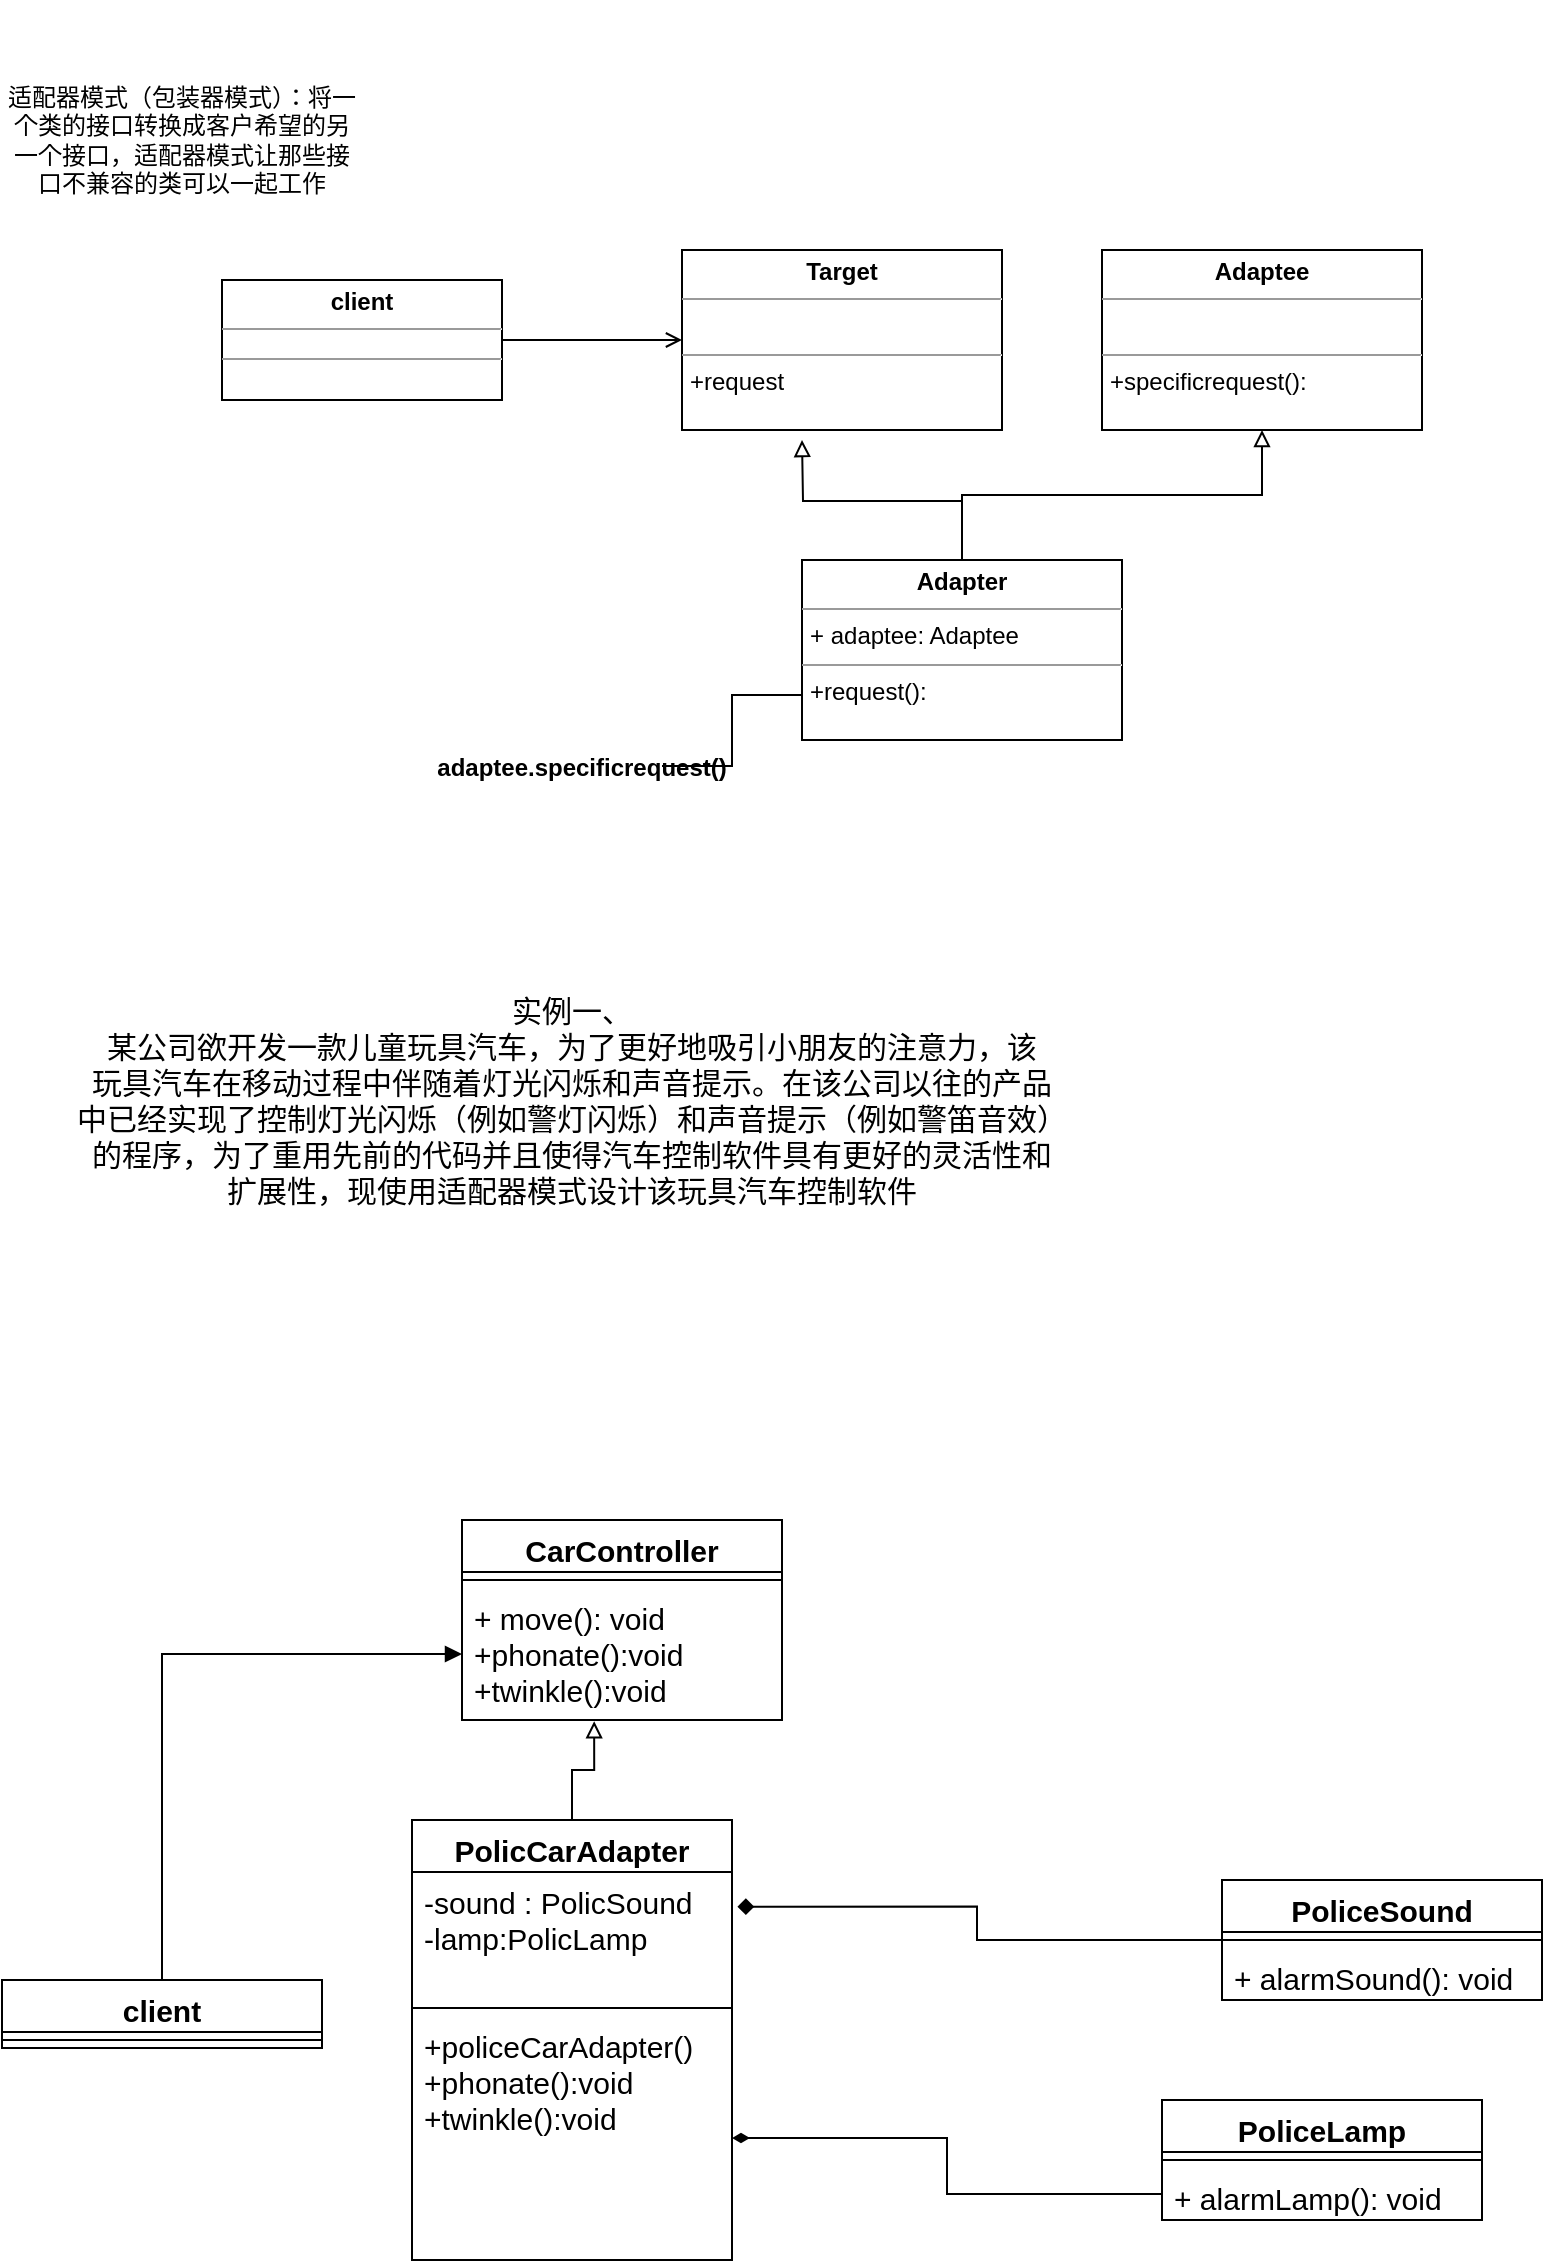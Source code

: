 <mxfile version="20.6.0" type="github">
  <diagram id="e-JogLh6bLFmt5J83hUR" name="第 1 页">
    <mxGraphModel dx="1303" dy="727" grid="1" gridSize="10" guides="1" tooltips="1" connect="1" arrows="1" fold="1" page="1" pageScale="1" pageWidth="827" pageHeight="1169" math="0" shadow="0">
      <root>
        <mxCell id="0" />
        <mxCell id="1" parent="0" />
        <mxCell id="k7GEWYjgGeArK8Uqiszh-1" value="适配器模式（包装器模式）：将一个类的接口转换成客户希望的另一个接口，适配器模式让那些接口不兼容的类可以一起工作" style="text;html=1;strokeColor=none;fillColor=none;align=center;verticalAlign=middle;whiteSpace=wrap;rounded=0;" vertex="1" parent="1">
          <mxGeometry x="30" y="20" width="180" height="140" as="geometry" />
        </mxCell>
        <mxCell id="k7GEWYjgGeArK8Uqiszh-71" value="" style="edgeStyle=orthogonalEdgeStyle;rounded=0;orthogonalLoop=1;jettySize=auto;html=1;endArrow=open;endFill=0;" edge="1" parent="1" source="k7GEWYjgGeArK8Uqiszh-2" target="k7GEWYjgGeArK8Uqiszh-4">
          <mxGeometry relative="1" as="geometry" />
        </mxCell>
        <mxCell id="k7GEWYjgGeArK8Uqiszh-2" value="&lt;p style=&quot;margin:0px;margin-top:4px;text-align:center;&quot;&gt;&lt;b&gt;client&lt;/b&gt;&lt;/p&gt;&lt;hr size=&quot;1&quot;&gt;&lt;div style=&quot;height:2px;&quot;&gt;&lt;/div&gt;&lt;hr size=&quot;1&quot;&gt;&lt;div style=&quot;height:2px;&quot;&gt;&lt;/div&gt;" style="verticalAlign=top;align=left;overflow=fill;fontSize=12;fontFamily=Helvetica;html=1;" vertex="1" parent="1">
          <mxGeometry x="140" y="160" width="140" height="60" as="geometry" />
        </mxCell>
        <mxCell id="k7GEWYjgGeArK8Uqiszh-4" value="&lt;p style=&quot;margin:0px;margin-top:4px;text-align:center;&quot;&gt;&lt;b&gt;Target&lt;/b&gt;&lt;/p&gt;&lt;hr size=&quot;1&quot;&gt;&lt;p style=&quot;margin:0px;margin-left:4px;&quot;&gt;&lt;br&gt;&lt;/p&gt;&lt;hr size=&quot;1&quot;&gt;&lt;p style=&quot;margin:0px;margin-left:4px;&quot;&gt;+request&lt;/p&gt;" style="verticalAlign=top;align=left;overflow=fill;fontSize=12;fontFamily=Helvetica;html=1;" vertex="1" parent="1">
          <mxGeometry x="370" y="145" width="160" height="90" as="geometry" />
        </mxCell>
        <mxCell id="k7GEWYjgGeArK8Uqiszh-5" value="&lt;p style=&quot;margin:0px;margin-top:4px;text-align:center;&quot;&gt;&lt;b&gt;Adaptee&lt;/b&gt;&lt;/p&gt;&lt;hr size=&quot;1&quot;&gt;&lt;p style=&quot;margin:0px;margin-left:4px;&quot;&gt;&lt;br&gt;&lt;/p&gt;&lt;hr size=&quot;1&quot;&gt;&lt;p style=&quot;margin:0px;margin-left:4px;&quot;&gt;+specificrequest():&amp;nbsp;&lt;/p&gt;" style="verticalAlign=top;align=left;overflow=fill;fontSize=12;fontFamily=Helvetica;html=1;" vertex="1" parent="1">
          <mxGeometry x="580" y="145" width="160" height="90" as="geometry" />
        </mxCell>
        <mxCell id="k7GEWYjgGeArK8Uqiszh-8" style="edgeStyle=orthogonalEdgeStyle;rounded=0;orthogonalLoop=1;jettySize=auto;html=1;endArrow=block;endFill=0;" edge="1" parent="1" source="k7GEWYjgGeArK8Uqiszh-6">
          <mxGeometry relative="1" as="geometry">
            <mxPoint x="430" y="240" as="targetPoint" />
          </mxGeometry>
        </mxCell>
        <mxCell id="k7GEWYjgGeArK8Uqiszh-9" style="edgeStyle=orthogonalEdgeStyle;rounded=0;orthogonalLoop=1;jettySize=auto;html=1;endArrow=block;endFill=0;" edge="1" parent="1" source="k7GEWYjgGeArK8Uqiszh-6" target="k7GEWYjgGeArK8Uqiszh-5">
          <mxGeometry relative="1" as="geometry" />
        </mxCell>
        <mxCell id="k7GEWYjgGeArK8Uqiszh-6" value="&lt;p style=&quot;margin:0px;margin-top:4px;text-align:center;&quot;&gt;&lt;b&gt;Adapter&lt;/b&gt;&lt;/p&gt;&lt;hr size=&quot;1&quot;&gt;&lt;p style=&quot;margin:0px;margin-left:4px;&quot;&gt;+ adaptee: Adaptee&lt;/p&gt;&lt;hr size=&quot;1&quot;&gt;&lt;p style=&quot;margin:0px;margin-left:4px;&quot;&gt;+request():&amp;nbsp;&lt;/p&gt;" style="verticalAlign=top;align=left;overflow=fill;fontSize=12;fontFamily=Helvetica;html=1;" vertex="1" parent="1">
          <mxGeometry x="430" y="300" width="160" height="90" as="geometry" />
        </mxCell>
        <mxCell id="k7GEWYjgGeArK8Uqiszh-12" style="edgeStyle=orthogonalEdgeStyle;rounded=0;orthogonalLoop=1;jettySize=auto;html=1;entryX=0;entryY=0.75;entryDx=0;entryDy=0;endArrow=none;endFill=0;" edge="1" parent="1" source="k7GEWYjgGeArK8Uqiszh-11" target="k7GEWYjgGeArK8Uqiszh-6">
          <mxGeometry relative="1" as="geometry" />
        </mxCell>
        <mxCell id="k7GEWYjgGeArK8Uqiszh-11" value="adaptee.specificrequest()" style="text;align=center;fontStyle=1;verticalAlign=middle;spacingLeft=3;spacingRight=3;strokeColor=none;rotatable=0;points=[[0,0.5],[1,0.5]];portConstraint=eastwest;" vertex="1" parent="1">
          <mxGeometry x="280" y="390" width="80" height="26" as="geometry" />
        </mxCell>
        <mxCell id="k7GEWYjgGeArK8Uqiszh-51" value="" style="edgeStyle=orthogonalEdgeStyle;rounded=0;orthogonalLoop=1;jettySize=auto;html=1;fontSize=15;endArrow=block;endFill=1;" edge="1" parent="1" source="k7GEWYjgGeArK8Uqiszh-52" target="k7GEWYjgGeArK8Uqiszh-56">
          <mxGeometry relative="1" as="geometry" />
        </mxCell>
        <mxCell id="k7GEWYjgGeArK8Uqiszh-52" value="client" style="swimlane;fontStyle=1;align=center;verticalAlign=top;childLayout=stackLayout;horizontal=1;startSize=26;horizontalStack=0;resizeParent=1;resizeParentMax=0;resizeLast=0;collapsible=1;marginBottom=0;fontSize=15;" vertex="1" parent="1">
          <mxGeometry x="30" y="1010" width="160" height="34" as="geometry" />
        </mxCell>
        <mxCell id="k7GEWYjgGeArK8Uqiszh-53" value="" style="line;strokeWidth=1;fillColor=none;align=left;verticalAlign=middle;spacingTop=-1;spacingLeft=3;spacingRight=3;rotatable=0;labelPosition=right;points=[];portConstraint=eastwest;strokeColor=inherit;fontSize=15;" vertex="1" parent="k7GEWYjgGeArK8Uqiszh-52">
          <mxGeometry y="26" width="160" height="8" as="geometry" />
        </mxCell>
        <mxCell id="k7GEWYjgGeArK8Uqiszh-54" value="CarController" style="swimlane;fontStyle=1;align=center;verticalAlign=top;childLayout=stackLayout;horizontal=1;startSize=26;horizontalStack=0;resizeParent=1;resizeParentMax=0;resizeLast=0;collapsible=1;marginBottom=0;fontSize=15;" vertex="1" parent="1">
          <mxGeometry x="260" y="780" width="160" height="100" as="geometry" />
        </mxCell>
        <mxCell id="k7GEWYjgGeArK8Uqiszh-55" value="" style="line;strokeWidth=1;fillColor=none;align=left;verticalAlign=middle;spacingTop=-1;spacingLeft=3;spacingRight=3;rotatable=0;labelPosition=right;points=[];portConstraint=eastwest;strokeColor=inherit;fontSize=15;" vertex="1" parent="k7GEWYjgGeArK8Uqiszh-54">
          <mxGeometry y="26" width="160" height="8" as="geometry" />
        </mxCell>
        <mxCell id="k7GEWYjgGeArK8Uqiszh-56" value="+ move(): void&#xa;+phonate():void&#xa;+twinkle():void" style="text;strokeColor=none;fillColor=none;align=left;verticalAlign=top;spacingLeft=4;spacingRight=4;overflow=hidden;rotatable=0;points=[[0,0.5],[1,0.5]];portConstraint=eastwest;fontSize=15;" vertex="1" parent="k7GEWYjgGeArK8Uqiszh-54">
          <mxGeometry y="34" width="160" height="66" as="geometry" />
        </mxCell>
        <mxCell id="k7GEWYjgGeArK8Uqiszh-57" style="edgeStyle=orthogonalEdgeStyle;rounded=0;orthogonalLoop=1;jettySize=auto;html=1;entryX=0.413;entryY=1.01;entryDx=0;entryDy=0;entryPerimeter=0;fontSize=15;endArrow=block;endFill=0;" edge="1" parent="1" source="k7GEWYjgGeArK8Uqiszh-58" target="k7GEWYjgGeArK8Uqiszh-56">
          <mxGeometry relative="1" as="geometry" />
        </mxCell>
        <mxCell id="k7GEWYjgGeArK8Uqiszh-58" value="PolicCarAdapter" style="swimlane;fontStyle=1;align=center;verticalAlign=top;childLayout=stackLayout;horizontal=1;startSize=26;horizontalStack=0;resizeParent=1;resizeParentMax=0;resizeLast=0;collapsible=1;marginBottom=0;fontSize=15;" vertex="1" parent="1">
          <mxGeometry x="235" y="930" width="160" height="220" as="geometry" />
        </mxCell>
        <mxCell id="k7GEWYjgGeArK8Uqiszh-59" value="-sound : PolicSound&#xa;-lamp:PolicLamp" style="text;strokeColor=none;fillColor=none;align=left;verticalAlign=top;spacingLeft=4;spacingRight=4;overflow=hidden;rotatable=0;points=[[0,0.5],[1,0.5]];portConstraint=eastwest;fontSize=15;" vertex="1" parent="k7GEWYjgGeArK8Uqiszh-58">
          <mxGeometry y="26" width="160" height="64" as="geometry" />
        </mxCell>
        <mxCell id="k7GEWYjgGeArK8Uqiszh-60" value="" style="line;strokeWidth=1;fillColor=none;align=left;verticalAlign=middle;spacingTop=-1;spacingLeft=3;spacingRight=3;rotatable=0;labelPosition=right;points=[];portConstraint=eastwest;strokeColor=inherit;fontSize=15;" vertex="1" parent="k7GEWYjgGeArK8Uqiszh-58">
          <mxGeometry y="90" width="160" height="8" as="geometry" />
        </mxCell>
        <mxCell id="k7GEWYjgGeArK8Uqiszh-61" value="+policeCarAdapter()&#xa;+phonate():void&#xa;+twinkle():void" style="text;strokeColor=none;fillColor=none;align=left;verticalAlign=top;spacingLeft=4;spacingRight=4;overflow=hidden;rotatable=0;points=[[0,0.5],[1,0.5]];portConstraint=eastwest;fontSize=15;" vertex="1" parent="k7GEWYjgGeArK8Uqiszh-58">
          <mxGeometry y="98" width="160" height="122" as="geometry" />
        </mxCell>
        <mxCell id="k7GEWYjgGeArK8Uqiszh-62" style="edgeStyle=orthogonalEdgeStyle;rounded=0;orthogonalLoop=1;jettySize=auto;html=1;entryX=1.017;entryY=0.271;entryDx=0;entryDy=0;entryPerimeter=0;fontSize=15;endArrow=diamond;endFill=1;" edge="1" parent="1" source="k7GEWYjgGeArK8Uqiszh-63" target="k7GEWYjgGeArK8Uqiszh-59">
          <mxGeometry relative="1" as="geometry" />
        </mxCell>
        <mxCell id="k7GEWYjgGeArK8Uqiszh-63" value="PoliceSound" style="swimlane;fontStyle=1;align=center;verticalAlign=top;childLayout=stackLayout;horizontal=1;startSize=26;horizontalStack=0;resizeParent=1;resizeParentMax=0;resizeLast=0;collapsible=1;marginBottom=0;fontSize=15;" vertex="1" parent="1">
          <mxGeometry x="640" y="960" width="160" height="60" as="geometry" />
        </mxCell>
        <mxCell id="k7GEWYjgGeArK8Uqiszh-64" value="" style="line;strokeWidth=1;fillColor=none;align=left;verticalAlign=middle;spacingTop=-1;spacingLeft=3;spacingRight=3;rotatable=0;labelPosition=right;points=[];portConstraint=eastwest;strokeColor=inherit;fontSize=15;" vertex="1" parent="k7GEWYjgGeArK8Uqiszh-63">
          <mxGeometry y="26" width="160" height="8" as="geometry" />
        </mxCell>
        <mxCell id="k7GEWYjgGeArK8Uqiszh-65" value="+ alarmSound(): void" style="text;strokeColor=none;fillColor=none;align=left;verticalAlign=top;spacingLeft=4;spacingRight=4;overflow=hidden;rotatable=0;points=[[0,0.5],[1,0.5]];portConstraint=eastwest;fontSize=15;" vertex="1" parent="k7GEWYjgGeArK8Uqiszh-63">
          <mxGeometry y="34" width="160" height="26" as="geometry" />
        </mxCell>
        <mxCell id="k7GEWYjgGeArK8Uqiszh-66" value="PoliceLamp" style="swimlane;fontStyle=1;align=center;verticalAlign=top;childLayout=stackLayout;horizontal=1;startSize=26;horizontalStack=0;resizeParent=1;resizeParentMax=0;resizeLast=0;collapsible=1;marginBottom=0;fontSize=15;" vertex="1" parent="1">
          <mxGeometry x="610" y="1070" width="160" height="60" as="geometry" />
        </mxCell>
        <mxCell id="k7GEWYjgGeArK8Uqiszh-67" value="" style="line;strokeWidth=1;fillColor=none;align=left;verticalAlign=middle;spacingTop=-1;spacingLeft=3;spacingRight=3;rotatable=0;labelPosition=right;points=[];portConstraint=eastwest;strokeColor=inherit;fontSize=15;" vertex="1" parent="k7GEWYjgGeArK8Uqiszh-66">
          <mxGeometry y="26" width="160" height="8" as="geometry" />
        </mxCell>
        <mxCell id="k7GEWYjgGeArK8Uqiszh-68" value="+ alarmLamp(): void" style="text;strokeColor=none;fillColor=none;align=left;verticalAlign=top;spacingLeft=4;spacingRight=4;overflow=hidden;rotatable=0;points=[[0,0.5],[1,0.5]];portConstraint=eastwest;fontSize=15;" vertex="1" parent="k7GEWYjgGeArK8Uqiszh-66">
          <mxGeometry y="34" width="160" height="26" as="geometry" />
        </mxCell>
        <mxCell id="k7GEWYjgGeArK8Uqiszh-69" style="edgeStyle=orthogonalEdgeStyle;rounded=0;orthogonalLoop=1;jettySize=auto;html=1;entryX=1;entryY=0.5;entryDx=0;entryDy=0;fontSize=15;endArrow=diamondThin;endFill=1;" edge="1" parent="1" source="k7GEWYjgGeArK8Uqiszh-68" target="k7GEWYjgGeArK8Uqiszh-61">
          <mxGeometry relative="1" as="geometry" />
        </mxCell>
        <mxCell id="k7GEWYjgGeArK8Uqiszh-70" value="&lt;font style=&quot;font-size: 15px;&quot;&gt;实例一、&lt;br&gt;&lt;span style=&quot;background-color: initial;&quot;&gt;某公司欲开发一款儿童玩具汽车，为了更好地吸引小朋友的注意力，该&lt;/span&gt;&lt;/font&gt;&lt;div style=&quot;font-size: 15px;&quot;&gt;&lt;font style=&quot;font-size: 15px;&quot;&gt;玩具汽车在移动过程中伴随着灯光闪烁和声音提示。在该公司以往的产品&lt;/font&gt;&lt;/div&gt;&lt;div style=&quot;font-size: 15px;&quot;&gt;&lt;font style=&quot;font-size: 15px;&quot;&gt;中已经实现了控制灯光闪烁（例如警灯闪烁）和声音提示（例如警笛音效）&lt;/font&gt;&lt;/div&gt;&lt;div style=&quot;font-size: 15px;&quot;&gt;&lt;font style=&quot;font-size: 15px;&quot;&gt;的程序，为了重用先前的代码并且使得汽车控制软件具有更好的灵活性和&lt;/font&gt;&lt;/div&gt;&lt;div style=&quot;font-size: 15px;&quot;&gt;&lt;font style=&quot;font-size: 15px;&quot;&gt;扩展性，现使用适配器模式设计该玩具汽车控制软件&lt;/font&gt;&lt;/div&gt;" style="text;html=1;strokeColor=none;fillColor=none;align=center;verticalAlign=middle;whiteSpace=wrap;rounded=0;" vertex="1" parent="1">
          <mxGeometry x="60" y="450" width="510" height="240" as="geometry" />
        </mxCell>
      </root>
    </mxGraphModel>
  </diagram>
</mxfile>
